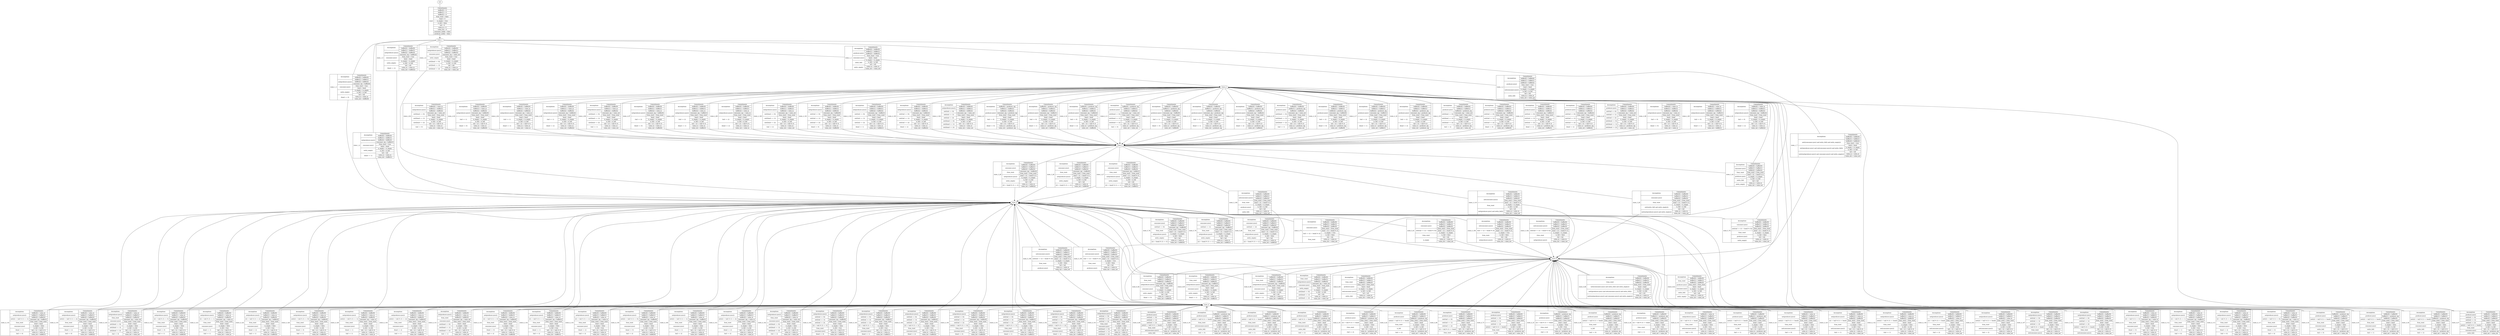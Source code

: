 digraph FIFO {  graph [rankdir=TD];  
init->op_reset[dir=none];
op_reset ->state_1;
op_reset[shape=record label ="{reset} | { Commitments | buffer[0] = 0|buffer[1] = 0|buffer[2] = 0|from_reset = false|head = 0|is_empty = true|is_full = false|tail = 0|value_in = 0|value_out = 0|consumer_notify = false|producer_notify = false}}"];
state_1->op_state_1_1[dir=none];
op_state_1_1 ->state_2;
op_state_1_1[shape=record label ="{state_1_1} | { Assumptions |producer.sync()|consumer.sync()|not(is_full)|not(is_empty)} | { Commitments | buffer[0] = buffer[0]|buffer[1] = buffer[1]|buffer[2] = buffer[2]|from_reset = true|head = head|is_empty = is_empty|is_full = is_full|tail = tail|value_in = value_in|value_out = value_out}}"];
state_1->op_state_1_2[dir=none];
op_state_1_2 ->state_4;
op_state_1_2[shape=record label ="{state_1_2} | { Assumptions |producer.sync()|not(consumer.sync())|not(is_full)} | { Commitments | buffer[0] = buffer[0]|buffer[1] = buffer[1]|buffer[2] = buffer[2]|from_reset = true|head = head|is_empty = is_empty|is_full = is_full|tail = tail|value_in = value_in|value_out = value_out}}"];
state_1->op_state_1_3[dir=none];
op_state_1_3 ->state_5;
op_state_1_3[shape=record label ="{state_1_3} | { Assumptions |not(producer.sync())|consumer.sync()|not(is_empty)|(head == 0)} | { Commitments | buffer[0] = buffer[0]|buffer[1] = buffer[1]|buffer[2] = buffer[2]|consumer_sig = buffer[0]|from_reset = true|head = head|is_empty = is_empty|is_full = is_full|tail = tail|value_in = value_in|value_out = buffer[0]}}"];
state_1->op_state_1_4[dir=none];
op_state_1_4 ->state_5;
op_state_1_4[shape=record label ="{state_1_4} | { Assumptions |not(producer.sync())|consumer.sync()|not(is_empty)|(head == 1)} | { Commitments | buffer[0] = buffer[0]|buffer[1] = buffer[1]|buffer[2] = buffer[2]|consumer_sig = buffer[1]|from_reset = true|head = head|is_empty = is_empty|is_full = is_full|tail = tail|value_in = value_in|value_out = buffer[1]}}"];
state_1->op_state_1_5[dir=none];
op_state_1_5 ->state_5;
op_state_1_5[shape=record label ="{state_1_5} | { Assumptions |not(producer.sync())|consumer.sync()|not(is_empty)|(head == 2)} | { Commitments | buffer[0] = buffer[0]|buffer[1] = buffer[1]|buffer[2] = buffer[2]|consumer_sig = buffer[2]|from_reset = true|head = head|is_empty = is_empty|is_full = is_full|tail = tail|value_in = value_in|value_out = buffer[2]}}"];
state_1->op_state_1_6[dir=none];
op_state_1_6 ->state_5;
op_state_1_6[shape=record label ="{state_1_6} | { Assumptions |not(producer.sync())|consumer.sync()|not(is_empty)|not((head == 0))|not((head == 1))|not((head == 2))} | { Commitments | buffer[0] = buffer[0]|buffer[1] = buffer[1]|buffer[2] = buffer[2]|consumer_sig = value_out|from_reset = true|head = head|is_empty = is_empty|is_full = is_full|tail = tail|value_in = value_in|value_out = value_out}}"];
state_1->op_state_1_7[dir=none];
op_state_1_7 ->state_6;
op_state_1_7[shape=record label ="{state_1_7} | { Assumptions |not(((consumer.sync() and not(is_full)) and not(is_empty)))|not(((producer.sync() and not(consumer.sync())) and not(is_full)))|not(((not(producer.sync()) and consumer.sync()) and not(is_empty)))} | { Commitments | buffer[0] = buffer[0]|buffer[1] = buffer[1]|buffer[2] = buffer[2]|from_reset = true|head = head|is_empty = is_empty|is_full = is_full|tail = tail|value_in = value_in|value_out = value_out}}"];
state_2->op_state_2_8[dir=none];
op_state_2_8 ->state_3;
op_state_2_8[shape=record label ="{state_2_8} | { Assumptions |producer.sync()|(tail == 0)|(head == 0)} | { Commitments | buffer[0] = producer_sig|buffer[1] = buffer[1]|buffer[2] = buffer[2]|consumer_sig = producer_sig|from_reset = from_reset|head = head|is_empty = is_empty|is_full = is_full|tail = ((1 + tail) % 3)|value_in = producer_sig|value_out = producer_sig}}"];
state_2->op_state_2_9[dir=none];
op_state_2_9 ->state_3;
op_state_2_9[shape=record label ="{state_2_9} | { Assumptions |producer.sync()|(tail == 0)|(head == 1)} | { Commitments | buffer[0] = producer_sig|buffer[1] = buffer[1]|buffer[2] = buffer[2]|consumer_sig = buffer[1]|from_reset = from_reset|head = head|is_empty = is_empty|is_full = is_full|tail = ((1 + tail) % 3)|value_in = producer_sig|value_out = buffer[1]}}"];
state_2->op_state_2_10[dir=none];
op_state_2_10 ->state_3;
op_state_2_10[shape=record label ="{state_2_10} | { Assumptions |producer.sync()|(tail == 0)|(head == 2)} | { Commitments | buffer[0] = producer_sig|buffer[1] = buffer[1]|buffer[2] = buffer[2]|consumer_sig = buffer[2]|from_reset = from_reset|head = head|is_empty = is_empty|is_full = is_full|tail = ((1 + tail) % 3)|value_in = producer_sig|value_out = buffer[2]}}"];
state_2->op_state_2_11[dir=none];
op_state_2_11 ->state_3;
op_state_2_11[shape=record label ="{state_2_11} | { Assumptions |producer.sync()|not((head == 0))|not((head == 1))|not((head == 2))|(tail == 0)} | { Commitments | buffer[0] = producer_sig|buffer[1] = buffer[1]|buffer[2] = buffer[2]|consumer_sig = value_out|from_reset = from_reset|head = head|is_empty = is_empty|is_full = is_full|tail = ((1 + tail) % 3)|value_in = producer_sig|value_out = value_out}}"];
state_2->op_state_2_12[dir=none];
op_state_2_12 ->state_3;
op_state_2_12[shape=record label ="{state_2_12} | { Assumptions |producer.sync()|(tail == 1)|(head == 0)} | { Commitments | buffer[0] = buffer[0]|buffer[1] = producer_sig|buffer[2] = buffer[2]|consumer_sig = buffer[0]|from_reset = from_reset|head = head|is_empty = is_empty|is_full = is_full|tail = ((1 + tail) % 3)|value_in = producer_sig|value_out = buffer[0]}}"];
state_2->op_state_2_13[dir=none];
op_state_2_13 ->state_3;
op_state_2_13[shape=record label ="{state_2_13} | { Assumptions |producer.sync()|(tail == 1)|(head == 1)} | { Commitments | buffer[0] = buffer[0]|buffer[1] = producer_sig|buffer[2] = buffer[2]|consumer_sig = producer_sig|from_reset = from_reset|head = head|is_empty = is_empty|is_full = is_full|tail = ((1 + tail) % 3)|value_in = producer_sig|value_out = producer_sig}}"];
state_2->op_state_2_14[dir=none];
op_state_2_14 ->state_3;
op_state_2_14[shape=record label ="{state_2_14} | { Assumptions |producer.sync()|(tail == 1)|(head == 2)} | { Commitments | buffer[0] = buffer[0]|buffer[1] = producer_sig|buffer[2] = buffer[2]|consumer_sig = buffer[2]|from_reset = from_reset|head = head|is_empty = is_empty|is_full = is_full|tail = ((1 + tail) % 3)|value_in = producer_sig|value_out = buffer[2]}}"];
state_2->op_state_2_15[dir=none];
op_state_2_15 ->state_3;
op_state_2_15[shape=record label ="{state_2_15} | { Assumptions |producer.sync()|not((head == 0))|not((head == 1))|not((head == 2))|(tail == 1)} | { Commitments | buffer[0] = buffer[0]|buffer[1] = producer_sig|buffer[2] = buffer[2]|consumer_sig = value_out|from_reset = from_reset|head = head|is_empty = is_empty|is_full = is_full|tail = ((1 + tail) % 3)|value_in = producer_sig|value_out = value_out}}"];
state_2->op_state_2_16[dir=none];
op_state_2_16 ->state_3;
op_state_2_16[shape=record label ="{state_2_16} | { Assumptions |producer.sync()|(tail == 2)|(head == 0)} | { Commitments | buffer[0] = buffer[0]|buffer[1] = buffer[1]|buffer[2] = producer_sig|consumer_sig = buffer[0]|from_reset = from_reset|head = head|is_empty = is_empty|is_full = is_full|tail = ((1 + tail) % 3)|value_in = producer_sig|value_out = buffer[0]}}"];
state_2->op_state_2_17[dir=none];
op_state_2_17 ->state_3;
op_state_2_17[shape=record label ="{state_2_17} | { Assumptions |producer.sync()|(tail == 2)|(head == 1)} | { Commitments | buffer[0] = buffer[0]|buffer[1] = buffer[1]|buffer[2] = producer_sig|consumer_sig = buffer[1]|from_reset = from_reset|head = head|is_empty = is_empty|is_full = is_full|tail = ((1 + tail) % 3)|value_in = producer_sig|value_out = buffer[1]}}"];
state_2->op_state_2_18[dir=none];
op_state_2_18 ->state_3;
op_state_2_18[shape=record label ="{state_2_18} | { Assumptions |producer.sync()|(tail == 2)|(head == 2)} | { Commitments | buffer[0] = buffer[0]|buffer[1] = buffer[1]|buffer[2] = producer_sig|consumer_sig = producer_sig|from_reset = from_reset|head = head|is_empty = is_empty|is_full = is_full|tail = ((1 + tail) % 3)|value_in = producer_sig|value_out = producer_sig}}"];
state_2->op_state_2_19[dir=none];
op_state_2_19 ->state_3;
op_state_2_19[shape=record label ="{state_2_19} | { Assumptions |producer.sync()|not((head == 0))|not((head == 1))|not((head == 2))|(tail == 2)} | { Commitments | buffer[0] = buffer[0]|buffer[1] = buffer[1]|buffer[2] = producer_sig|consumer_sig = value_out|from_reset = from_reset|head = head|is_empty = is_empty|is_full = is_full|tail = ((1 + tail) % 3)|value_in = producer_sig|value_out = value_out}}"];
state_2->op_state_2_20[dir=none];
op_state_2_20 ->state_3;
op_state_2_20[shape=record label ="{state_2_20} | { Assumptions |producer.sync()|not((tail == 0))|not((tail == 1))|not((tail == 2))|(head == 0)} | { Commitments | buffer[0] = buffer[0]|buffer[1] = buffer[1]|buffer[2] = buffer[2]|consumer_sig = buffer[0]|from_reset = from_reset|head = head|is_empty = is_empty|is_full = is_full|tail = ((1 + tail) % 3)|value_in = producer_sig|value_out = buffer[0]}}"];
state_2->op_state_2_21[dir=none];
op_state_2_21 ->state_3;
op_state_2_21[shape=record label ="{state_2_21} | { Assumptions |producer.sync()|not((tail == 0))|not((tail == 1))|not((tail == 2))|(head == 1)} | { Commitments | buffer[0] = buffer[0]|buffer[1] = buffer[1]|buffer[2] = buffer[2]|consumer_sig = buffer[1]|from_reset = from_reset|head = head|is_empty = is_empty|is_full = is_full|tail = ((1 + tail) % 3)|value_in = producer_sig|value_out = buffer[1]}}"];
state_2->op_state_2_22[dir=none];
op_state_2_22 ->state_3;
op_state_2_22[shape=record label ="{state_2_22} | { Assumptions |producer.sync()|not((tail == 0))|not((tail == 1))|not((tail == 2))|(head == 2)} | { Commitments | buffer[0] = buffer[0]|buffer[1] = buffer[1]|buffer[2] = buffer[2]|consumer_sig = buffer[2]|from_reset = from_reset|head = head|is_empty = is_empty|is_full = is_full|tail = ((1 + tail) % 3)|value_in = producer_sig|value_out = buffer[2]}}"];
state_2->op_state_2_23[dir=none];
op_state_2_23 ->state_3;
op_state_2_23[shape=record label ="{state_2_23} | { Assumptions |producer.sync()|not((tail == 0))|not((tail == 1))|not((tail == 2))|not((head == 0))|not((head == 1))|not((head == 2))} | { Commitments | buffer[0] = buffer[0]|buffer[1] = buffer[1]|buffer[2] = buffer[2]|consumer_sig = value_out|from_reset = from_reset|head = head|is_empty = is_empty|is_full = is_full|tail = ((1 + tail) % 3)|value_in = producer_sig|value_out = value_out}}"];
state_2->op_state_2_89[dir=none];
op_state_2_89 ->state_3;
op_state_2_89[shape=record label ="{state_2_89} | { Assumptions |not(producer.sync())|(tail == 0)|(head == 0)} | { Commitments | buffer[0] = value_in|buffer[1] = buffer[1]|buffer[2] = buffer[2]|consumer_sig = value_in|from_reset = from_reset|head = head|is_empty = is_empty|is_full = is_full|tail = ((1 + tail) % 3)|value_in = value_in|value_out = value_in}}"];
state_2->op_state_2_90[dir=none];
op_state_2_90 ->state_3;
op_state_2_90[shape=record label ="{state_2_90} | { Assumptions |not(producer.sync())|(tail == 0)|(head == 1)} | { Commitments | buffer[0] = value_in|buffer[1] = buffer[1]|buffer[2] = buffer[2]|consumer_sig = buffer[1]|from_reset = from_reset|head = head|is_empty = is_empty|is_full = is_full|tail = ((1 + tail) % 3)|value_in = value_in|value_out = buffer[1]}}"];
state_2->op_state_2_91[dir=none];
op_state_2_91 ->state_3;
op_state_2_91[shape=record label ="{state_2_91} | { Assumptions |not(producer.sync())|(tail == 0)|(head == 2)} | { Commitments | buffer[0] = value_in|buffer[1] = buffer[1]|buffer[2] = buffer[2]|consumer_sig = buffer[2]|from_reset = from_reset|head = head|is_empty = is_empty|is_full = is_full|tail = ((1 + tail) % 3)|value_in = value_in|value_out = buffer[2]}}"];
state_2->op_state_2_92[dir=none];
op_state_2_92 ->state_3;
op_state_2_92[shape=record label ="{state_2_92} | { Assumptions |not(producer.sync())|not((head == 0))|not((head == 1))|not((head == 2))|(tail == 0)} | { Commitments | buffer[0] = value_in|buffer[1] = buffer[1]|buffer[2] = buffer[2]|consumer_sig = value_out|from_reset = from_reset|head = head|is_empty = is_empty|is_full = is_full|tail = ((1 + tail) % 3)|value_in = value_in|value_out = value_out}}"];
state_2->op_state_2_93[dir=none];
op_state_2_93 ->state_3;
op_state_2_93[shape=record label ="{state_2_93} | { Assumptions |not(producer.sync())|(tail == 1)|(head == 0)} | { Commitments | buffer[0] = buffer[0]|buffer[1] = value_in|buffer[2] = buffer[2]|consumer_sig = buffer[0]|from_reset = from_reset|head = head|is_empty = is_empty|is_full = is_full|tail = ((1 + tail) % 3)|value_in = value_in|value_out = buffer[0]}}"];
state_2->op_state_2_94[dir=none];
op_state_2_94 ->state_3;
op_state_2_94[shape=record label ="{state_2_94} | { Assumptions |not(producer.sync())|(tail == 1)|(head == 1)} | { Commitments | buffer[0] = buffer[0]|buffer[1] = value_in|buffer[2] = buffer[2]|consumer_sig = value_in|from_reset = from_reset|head = head|is_empty = is_empty|is_full = is_full|tail = ((1 + tail) % 3)|value_in = value_in|value_out = value_in}}"];
state_2->op_state_2_95[dir=none];
op_state_2_95 ->state_3;
op_state_2_95[shape=record label ="{state_2_95} | { Assumptions |not(producer.sync())|(tail == 1)|(head == 2)} | { Commitments | buffer[0] = buffer[0]|buffer[1] = value_in|buffer[2] = buffer[2]|consumer_sig = buffer[2]|from_reset = from_reset|head = head|is_empty = is_empty|is_full = is_full|tail = ((1 + tail) % 3)|value_in = value_in|value_out = buffer[2]}}"];
state_2->op_state_2_96[dir=none];
op_state_2_96 ->state_3;
op_state_2_96[shape=record label ="{state_2_96} | { Assumptions |not(producer.sync())|not((head == 0))|not((head == 1))|not((head == 2))|(tail == 1)} | { Commitments | buffer[0] = buffer[0]|buffer[1] = value_in|buffer[2] = buffer[2]|consumer_sig = value_out|from_reset = from_reset|head = head|is_empty = is_empty|is_full = is_full|tail = ((1 + tail) % 3)|value_in = value_in|value_out = value_out}}"];
state_2->op_state_2_97[dir=none];
op_state_2_97 ->state_3;
op_state_2_97[shape=record label ="{state_2_97} | { Assumptions |not(producer.sync())|(tail == 2)|(head == 0)} | { Commitments | buffer[0] = buffer[0]|buffer[1] = buffer[1]|buffer[2] = value_in|consumer_sig = buffer[0]|from_reset = from_reset|head = head|is_empty = is_empty|is_full = is_full|tail = ((1 + tail) % 3)|value_in = value_in|value_out = buffer[0]}}"];
state_2->op_state_2_98[dir=none];
op_state_2_98 ->state_3;
op_state_2_98[shape=record label ="{state_2_98} | { Assumptions |not(producer.sync())|(tail == 2)|(head == 1)} | { Commitments | buffer[0] = buffer[0]|buffer[1] = buffer[1]|buffer[2] = value_in|consumer_sig = buffer[1]|from_reset = from_reset|head = head|is_empty = is_empty|is_full = is_full|tail = ((1 + tail) % 3)|value_in = value_in|value_out = buffer[1]}}"];
state_2->op_state_2_99[dir=none];
op_state_2_99 ->state_3;
op_state_2_99[shape=record label ="{state_2_99} | { Assumptions |not(producer.sync())|(tail == 2)|(head == 2)} | { Commitments | buffer[0] = buffer[0]|buffer[1] = buffer[1]|buffer[2] = value_in|consumer_sig = value_in|from_reset = from_reset|head = head|is_empty = is_empty|is_full = is_full|tail = ((1 + tail) % 3)|value_in = value_in|value_out = value_in}}"];
state_2->op_state_2_100[dir=none];
op_state_2_100 ->state_3;
op_state_2_100[shape=record label ="{state_2_100} | { Assumptions |not(producer.sync())|not((head == 0))|not((head == 1))|not((head == 2))|(tail == 2)} | { Commitments | buffer[0] = buffer[0]|buffer[1] = buffer[1]|buffer[2] = value_in|consumer_sig = value_out|from_reset = from_reset|head = head|is_empty = is_empty|is_full = is_full|tail = ((1 + tail) % 3)|value_in = value_in|value_out = value_out}}"];
state_2->op_state_2_101[dir=none];
op_state_2_101 ->state_3;
op_state_2_101[shape=record label ="{state_2_101} | { Assumptions |not(producer.sync())|not((tail == 0))|not((tail == 1))|not((tail == 2))|(head == 0)} | { Commitments | buffer[0] = buffer[0]|buffer[1] = buffer[1]|buffer[2] = buffer[2]|consumer_sig = buffer[0]|from_reset = from_reset|head = head|is_empty = is_empty|is_full = is_full|tail = ((1 + tail) % 3)|value_in = value_in|value_out = buffer[0]}}"];
state_2->op_state_2_102[dir=none];
op_state_2_102 ->state_3;
op_state_2_102[shape=record label ="{state_2_102} | { Assumptions |not(producer.sync())|not((tail == 0))|not((tail == 1))|not((tail == 2))|(head == 1)} | { Commitments | buffer[0] = buffer[0]|buffer[1] = buffer[1]|buffer[2] = buffer[2]|consumer_sig = buffer[1]|from_reset = from_reset|head = head|is_empty = is_empty|is_full = is_full|tail = ((1 + tail) % 3)|value_in = value_in|value_out = buffer[1]}}"];
state_2->op_state_2_103[dir=none];
op_state_2_103 ->state_3;
op_state_2_103[shape=record label ="{state_2_103} | { Assumptions |not(producer.sync())|not((tail == 0))|not((tail == 1))|not((tail == 2))|(head == 2)} | { Commitments | buffer[0] = buffer[0]|buffer[1] = buffer[1]|buffer[2] = buffer[2]|consumer_sig = buffer[2]|from_reset = from_reset|head = head|is_empty = is_empty|is_full = is_full|tail = ((1 + tail) % 3)|value_in = value_in|value_out = buffer[2]}}"];
state_2->op_state_2_104[dir=none];
op_state_2_104 ->state_3;
op_state_2_104[shape=record label ="{state_2_104} | { Assumptions |not(producer.sync())|not((tail == 0))|not((tail == 1))|not((tail == 2))|not((head == 0))|not((head == 1))|not((head == 2))} | { Commitments | buffer[0] = buffer[0]|buffer[1] = buffer[1]|buffer[2] = buffer[2]|consumer_sig = value_out|from_reset = from_reset|head = head|is_empty = is_empty|is_full = is_full|tail = ((1 + tail) % 3)|value_in = value_in|value_out = value_out}}"];
state_3->op_state_3_24[dir=none];
op_state_3_24 ->state_2;
op_state_3_24[shape=record label ="{state_3_24} | { Assumptions |consumer.sync()|from_reset|producer.sync()|not(is_full)|not(is_empty)} | { Commitments | buffer[0] = buffer[0]|buffer[1] = buffer[1]|buffer[2] = buffer[2]|from_reset = from_reset|head = ((1 + head) % 3)|is_empty = is_empty|is_full = is_full|tail = tail|value_in = value_in|value_out = value_out}}"];
state_3->op_state_3_26[dir=none];
op_state_3_26 ->state_5;
op_state_3_26[shape=record label ="{state_3_26} | { Assumptions |consumer.sync()|from_reset|not(producer.sync())|not(is_empty)|(((1 + head) % 3) == 0)} | { Commitments | buffer[0] = buffer[0]|buffer[1] = buffer[1]|buffer[2] = buffer[2]|consumer_sig = buffer[0]|from_reset = from_reset|head = ((1 + head) % 3)|is_empty = is_empty|is_full = is_full|tail = tail|value_in = value_in|value_out = buffer[0]}}"];
state_3->op_state_3_27[dir=none];
op_state_3_27 ->state_5;
op_state_3_27[shape=record label ="{state_3_27} | { Assumptions |consumer.sync()|from_reset|not(producer.sync())|not(is_empty)|(((1 + head) % 3) == 1)} | { Commitments | buffer[0] = buffer[0]|buffer[1] = buffer[1]|buffer[2] = buffer[2]|consumer_sig = buffer[1]|from_reset = from_reset|head = ((1 + head) % 3)|is_empty = is_empty|is_full = is_full|tail = tail|value_in = value_in|value_out = buffer[1]}}"];
state_3->op_state_3_28[dir=none];
op_state_3_28 ->state_5;
op_state_3_28[shape=record label ="{state_3_28} | { Assumptions |consumer.sync()|from_reset|not(producer.sync())|not(is_empty)|(((1 + head) % 3) == 2)} | { Commitments | buffer[0] = buffer[0]|buffer[1] = buffer[1]|buffer[2] = buffer[2]|consumer_sig = buffer[2]|from_reset = from_reset|head = ((1 + head) % 3)|is_empty = is_empty|is_full = is_full|tail = tail|value_in = value_in|value_out = buffer[2]}}"];
state_3->op_state_3_29[dir=none];
op_state_3_29 ->state_6;
op_state_3_29[shape=record label ="{state_3_29} | { Assumptions |consumer.sync()|from_reset|not((not(is_full) and not(is_empty)))|not((not(producer.sync()) and not(is_empty)))} | { Commitments | buffer[0] = buffer[0]|buffer[1] = buffer[1]|buffer[2] = buffer[2]|from_reset = from_reset|head = ((1 + head) % 3)|is_empty = is_empty|is_full = is_full|tail = tail|value_in = value_in|value_out = value_out}}"];
state_3->op_state_3_106[dir=none];
op_state_3_106 ->state_4;
op_state_3_106[shape=record label ="{state_3_106} | { Assumptions |not(consumer.sync())|from_reset|producer.sync()|not(is_full)} | { Commitments | buffer[0] = buffer[0]|buffer[1] = buffer[1]|buffer[2] = buffer[2]|from_reset = from_reset|head = ((1 + head) % 3)|is_empty = is_empty|is_full = is_full|tail = tail|value_in = value_in|value_out = value_out}}"];
state_3->op_state_3_110[dir=none];
op_state_3_110 ->state_6;
op_state_3_110[shape=record label ="{state_3_110} | { Assumptions |not(consumer.sync())|from_reset|not((producer.sync() and not(is_full)))} | { Commitments | buffer[0] = buffer[0]|buffer[1] = buffer[1]|buffer[2] = buffer[2]|from_reset = from_reset|head = ((1 + head) % 3)|is_empty = is_empty|is_full = is_full|tail = tail|value_in = value_in|value_out = value_out}}"];
state_4->op_state_4_33[dir=none];
op_state_4_33 ->state_6;
op_state_4_33[shape=record label ="{state_4_33} | { Assumptions |producer.sync()|(((1 + tail) % 3) == head)|from_reset|(tail == 0)} | { Commitments | buffer[0] = producer_sig|buffer[1] = buffer[1]|buffer[2] = buffer[2]|from_reset = from_reset|head = head|is_empty = false|is_full = true|tail = ((1 + tail) % 3)|value_in = producer_sig|value_out = value_out}}"];
state_4->op_state_4_34[dir=none];
op_state_4_34 ->state_2;
op_state_4_34[shape=record label ="{state_4_34} | { Assumptions |producer.sync()|not((((1 + tail) % 3) == head))|from_reset|consumer.sync()|not(is_full)|(tail == 0)} | { Commitments | buffer[0] = producer_sig|buffer[1] = buffer[1]|buffer[2] = buffer[2]|from_reset = from_reset|head = head|is_empty = false|is_full = is_full|tail = ((1 + tail) % 3)|value_in = producer_sig|value_out = value_out}}"];
state_4->op_state_4_35[dir=none];
op_state_4_35 ->state_4;
op_state_4_35[shape=record label ="{state_4_35} | { Assumptions |producer.sync()|not((((1 + tail) % 3) == head))|from_reset|not(consumer.sync())|not(is_full)|(tail == 0)} | { Commitments | buffer[0] = producer_sig|buffer[1] = buffer[1]|buffer[2] = buffer[2]|from_reset = from_reset|head = head|is_empty = false|is_full = is_full|tail = ((1 + tail) % 3)|value_in = producer_sig|value_out = value_out}}"];
state_4->op_state_4_40[dir=none];
op_state_4_40 ->state_6;
op_state_4_40[shape=record label ="{state_4_40} | { Assumptions |producer.sync()|not((((1 + tail) % 3) == head))|from_reset|is_full|(tail == 0)} | { Commitments | buffer[0] = producer_sig|buffer[1] = buffer[1]|buffer[2] = buffer[2]|from_reset = from_reset|head = head|is_empty = false|is_full = is_full|tail = ((1 + tail) % 3)|value_in = producer_sig|value_out = value_out}}"];
state_4->op_state_4_44[dir=none];
op_state_4_44 ->state_6;
op_state_4_44[shape=record label ="{state_4_44} | { Assumptions |producer.sync()|(((1 + tail) % 3) == head)|from_reset|(tail == 1)} | { Commitments | buffer[0] = buffer[0]|buffer[1] = producer_sig|buffer[2] = buffer[2]|from_reset = from_reset|head = head|is_empty = false|is_full = true|tail = ((1 + tail) % 3)|value_in = producer_sig|value_out = value_out}}"];
state_4->op_state_4_45[dir=none];
op_state_4_45 ->state_2;
op_state_4_45[shape=record label ="{state_4_45} | { Assumptions |producer.sync()|not((((1 + tail) % 3) == head))|from_reset|consumer.sync()|not(is_full)|(tail == 1)} | { Commitments | buffer[0] = buffer[0]|buffer[1] = producer_sig|buffer[2] = buffer[2]|from_reset = from_reset|head = head|is_empty = false|is_full = is_full|tail = ((1 + tail) % 3)|value_in = producer_sig|value_out = value_out}}"];
state_4->op_state_4_46[dir=none];
op_state_4_46 ->state_4;
op_state_4_46[shape=record label ="{state_4_46} | { Assumptions |producer.sync()|not((((1 + tail) % 3) == head))|from_reset|not(consumer.sync())|not(is_full)|(tail == 1)} | { Commitments | buffer[0] = buffer[0]|buffer[1] = producer_sig|buffer[2] = buffer[2]|from_reset = from_reset|head = head|is_empty = false|is_full = is_full|tail = ((1 + tail) % 3)|value_in = producer_sig|value_out = value_out}}"];
state_4->op_state_4_51[dir=none];
op_state_4_51 ->state_6;
op_state_4_51[shape=record label ="{state_4_51} | { Assumptions |producer.sync()|not((((1 + tail) % 3) == head))|from_reset|is_full|(tail == 1)} | { Commitments | buffer[0] = buffer[0]|buffer[1] = producer_sig|buffer[2] = buffer[2]|from_reset = from_reset|head = head|is_empty = false|is_full = is_full|tail = ((1 + tail) % 3)|value_in = producer_sig|value_out = value_out}}"];
state_4->op_state_4_55[dir=none];
op_state_4_55 ->state_6;
op_state_4_55[shape=record label ="{state_4_55} | { Assumptions |producer.sync()|(((1 + tail) % 3) == head)|from_reset|(tail == 2)} | { Commitments | buffer[0] = buffer[0]|buffer[1] = buffer[1]|buffer[2] = producer_sig|from_reset = from_reset|head = head|is_empty = false|is_full = true|tail = ((1 + tail) % 3)|value_in = producer_sig|value_out = value_out}}"];
state_4->op_state_4_56[dir=none];
op_state_4_56 ->state_2;
op_state_4_56[shape=record label ="{state_4_56} | { Assumptions |producer.sync()|not((((1 + tail) % 3) == head))|from_reset|consumer.sync()|not(is_full)|(tail == 2)} | { Commitments | buffer[0] = buffer[0]|buffer[1] = buffer[1]|buffer[2] = producer_sig|from_reset = from_reset|head = head|is_empty = false|is_full = is_full|tail = ((1 + tail) % 3)|value_in = producer_sig|value_out = value_out}}"];
state_4->op_state_4_57[dir=none];
op_state_4_57 ->state_4;
op_state_4_57[shape=record label ="{state_4_57} | { Assumptions |producer.sync()|not((((1 + tail) % 3) == head))|from_reset|not(consumer.sync())|not(is_full)|(tail == 2)} | { Commitments | buffer[0] = buffer[0]|buffer[1] = buffer[1]|buffer[2] = producer_sig|from_reset = from_reset|head = head|is_empty = false|is_full = is_full|tail = ((1 + tail) % 3)|value_in = producer_sig|value_out = value_out}}"];
state_4->op_state_4_62[dir=none];
op_state_4_62 ->state_6;
op_state_4_62[shape=record label ="{state_4_62} | { Assumptions |producer.sync()|not((((1 + tail) % 3) == head))|from_reset|is_full|(tail == 2)} | { Commitments | buffer[0] = buffer[0]|buffer[1] = buffer[1]|buffer[2] = producer_sig|from_reset = from_reset|head = head|is_empty = false|is_full = is_full|tail = ((1 + tail) % 3)|value_in = producer_sig|value_out = value_out}}"];
state_4->op_state_4_66[dir=none];
op_state_4_66 ->state_6;
op_state_4_66[shape=record label ="{state_4_66} | { Assumptions |producer.sync()|not((tail == 0))|not((tail == 1))|not((tail == 2))|(((1 + tail) % 3) == head)|from_reset} | { Commitments | buffer[0] = buffer[0]|buffer[1] = buffer[1]|buffer[2] = buffer[2]|from_reset = from_reset|head = head|is_empty = false|is_full = true|tail = ((1 + tail) % 3)|value_in = producer_sig|value_out = value_out}}"];
state_4->op_state_4_67[dir=none];
op_state_4_67 ->state_2;
op_state_4_67[shape=record label ="{state_4_67} | { Assumptions |producer.sync()|not((tail == 0))|not((tail == 1))|not((tail == 2))|not((((1 + tail) % 3) == head))|from_reset|consumer.sync()|not(is_full)} | { Commitments | buffer[0] = buffer[0]|buffer[1] = buffer[1]|buffer[2] = buffer[2]|from_reset = from_reset|head = head|is_empty = false|is_full = is_full|tail = ((1 + tail) % 3)|value_in = producer_sig|value_out = value_out}}"];
state_4->op_state_4_68[dir=none];
op_state_4_68 ->state_4;
op_state_4_68[shape=record label ="{state_4_68} | { Assumptions |producer.sync()|not((tail == 0))|not((tail == 1))|not((tail == 2))|not((((1 + tail) % 3) == head))|from_reset|not(consumer.sync())|not(is_full)} | { Commitments | buffer[0] = buffer[0]|buffer[1] = buffer[1]|buffer[2] = buffer[2]|from_reset = from_reset|head = head|is_empty = false|is_full = is_full|tail = ((1 + tail) % 3)|value_in = producer_sig|value_out = value_out}}"];
state_4->op_state_4_73[dir=none];
op_state_4_73 ->state_6;
op_state_4_73[shape=record label ="{state_4_73} | { Assumptions |producer.sync()|not((tail == 0))|not((tail == 1))|not((tail == 2))|not((((1 + tail) % 3) == head))|from_reset|is_full} | { Commitments | buffer[0] = buffer[0]|buffer[1] = buffer[1]|buffer[2] = buffer[2]|from_reset = from_reset|head = head|is_empty = false|is_full = is_full|tail = ((1 + tail) % 3)|value_in = producer_sig|value_out = value_out}}"];
state_4->op_state_4_111[dir=none];
op_state_4_111 ->state_5;
op_state_4_111[shape=record label ="{state_4_111} | { Assumptions |not(producer.sync())|(((1 + tail) % 3) == 0)|from_reset|consumer.sync()|(head == 0)|(tail == 0)} | { Commitments | buffer[0] = value_in|buffer[1] = buffer[1]|buffer[2] = buffer[2]|consumer_sig = value_in|from_reset = from_reset|head = head|is_empty = false|is_full = true|tail = ((1 + tail) % 3)|value_in = value_in|value_out = value_in}}"];
state_4->op_state_4_112[dir=none];
op_state_4_112 ->state_5;
op_state_4_112[shape=record label ="{state_4_112} | { Assumptions |not(producer.sync())|(((1 + tail) % 3) == 1)|from_reset|consumer.sync()|(head == 1)|(tail == 0)} | { Commitments | buffer[0] = value_in|buffer[1] = buffer[1]|buffer[2] = buffer[2]|consumer_sig = buffer[1]|from_reset = from_reset|head = head|is_empty = false|is_full = true|tail = ((1 + tail) % 3)|value_in = value_in|value_out = buffer[1]}}"];
state_4->op_state_4_113[dir=none];
op_state_4_113 ->state_5;
op_state_4_113[shape=record label ="{state_4_113} | { Assumptions |not(producer.sync())|(((1 + tail) % 3) == 2)|from_reset|consumer.sync()|(head == 2)|(tail == 0)} | { Commitments | buffer[0] = value_in|buffer[1] = buffer[1]|buffer[2] = buffer[2]|consumer_sig = buffer[2]|from_reset = from_reset|head = head|is_empty = false|is_full = true|tail = ((1 + tail) % 3)|value_in = value_in|value_out = buffer[2]}}"];
state_4->op_state_4_114[dir=none];
op_state_4_114 ->state_6;
op_state_4_114[shape=record label ="{state_4_114} | { Assumptions |not(producer.sync())|(((1 + tail) % 3) == head)|from_reset|not(consumer.sync())|(tail == 0)} | { Commitments | buffer[0] = value_in|buffer[1] = buffer[1]|buffer[2] = buffer[2]|from_reset = from_reset|head = head|is_empty = false|is_full = true|tail = ((1 + tail) % 3)|value_in = value_in|value_out = value_out}}"];
state_4->op_state_4_117[dir=none];
op_state_4_117 ->state_5;
op_state_4_117[shape=record label ="{state_4_117} | { Assumptions |not(producer.sync())|not((((1 + tail) % 3) == 0))|from_reset|consumer.sync()|(head == 0)|(tail == 0)} | { Commitments | buffer[0] = value_in|buffer[1] = buffer[1]|buffer[2] = buffer[2]|consumer_sig = value_in|from_reset = from_reset|head = head|is_empty = false|is_full = is_full|tail = ((1 + tail) % 3)|value_in = value_in|value_out = value_in}}"];
state_4->op_state_4_118[dir=none];
op_state_4_118 ->state_5;
op_state_4_118[shape=record label ="{state_4_118} | { Assumptions |not(producer.sync())|not((((1 + tail) % 3) == 1))|from_reset|consumer.sync()|(head == 1)|(tail == 0)} | { Commitments | buffer[0] = value_in|buffer[1] = buffer[1]|buffer[2] = buffer[2]|consumer_sig = buffer[1]|from_reset = from_reset|head = head|is_empty = false|is_full = is_full|tail = ((1 + tail) % 3)|value_in = value_in|value_out = buffer[1]}}"];
state_4->op_state_4_119[dir=none];
op_state_4_119 ->state_5;
op_state_4_119[shape=record label ="{state_4_119} | { Assumptions |not(producer.sync())|not((((1 + tail) % 3) == 2))|from_reset|consumer.sync()|(head == 2)|(tail == 0)} | { Commitments | buffer[0] = value_in|buffer[1] = buffer[1]|buffer[2] = buffer[2]|consumer_sig = buffer[2]|from_reset = from_reset|head = head|is_empty = false|is_full = is_full|tail = ((1 + tail) % 3)|value_in = value_in|value_out = buffer[2]}}"];
state_4->op_state_4_120[dir=none];
op_state_4_120 ->state_5;
op_state_4_120[shape=record label ="{state_4_120} | { Assumptions |not(producer.sync())|from_reset|consumer.sync()|not((head == 0))|not((head == 1))|not((head == 2))|(tail == 0)} | { Commitments | buffer[0] = value_in|buffer[1] = buffer[1]|buffer[2] = buffer[2]|consumer_sig = value_out|from_reset = from_reset|head = head|is_empty = false|is_full = is_full|tail = ((1 + tail) % 3)|value_in = value_in|value_out = value_out}}"];
state_4->op_state_4_121[dir=none];
op_state_4_121 ->state_6;
op_state_4_121[shape=record label ="{state_4_121} | { Assumptions |not(producer.sync())|not((((1 + tail) % 3) == head))|from_reset|not(consumer.sync())|(tail == 0)} | { Commitments | buffer[0] = value_in|buffer[1] = buffer[1]|buffer[2] = buffer[2]|from_reset = from_reset|head = head|is_empty = false|is_full = is_full|tail = ((1 + tail) % 3)|value_in = value_in|value_out = value_out}}"];
state_4->op_state_4_122[dir=none];
op_state_4_122 ->state_5;
op_state_4_122[shape=record label ="{state_4_122} | { Assumptions |not(producer.sync())|(((1 + tail) % 3) == 0)|from_reset|consumer.sync()|(head == 0)|(tail == 1)} | { Commitments | buffer[0] = buffer[0]|buffer[1] = value_in|buffer[2] = buffer[2]|consumer_sig = buffer[0]|from_reset = from_reset|head = head|is_empty = false|is_full = true|tail = ((1 + tail) % 3)|value_in = value_in|value_out = buffer[0]}}"];
state_4->op_state_4_123[dir=none];
op_state_4_123 ->state_5;
op_state_4_123[shape=record label ="{state_4_123} | { Assumptions |not(producer.sync())|(((1 + tail) % 3) == 1)|from_reset|consumer.sync()|(head == 1)|(tail == 1)} | { Commitments | buffer[0] = buffer[0]|buffer[1] = value_in|buffer[2] = buffer[2]|consumer_sig = value_in|from_reset = from_reset|head = head|is_empty = false|is_full = true|tail = ((1 + tail) % 3)|value_in = value_in|value_out = value_in}}"];
state_4->op_state_4_124[dir=none];
op_state_4_124 ->state_5;
op_state_4_124[shape=record label ="{state_4_124} | { Assumptions |not(producer.sync())|(((1 + tail) % 3) == 2)|from_reset|consumer.sync()|(head == 2)|(tail == 1)} | { Commitments | buffer[0] = buffer[0]|buffer[1] = value_in|buffer[2] = buffer[2]|consumer_sig = buffer[2]|from_reset = from_reset|head = head|is_empty = false|is_full = true|tail = ((1 + tail) % 3)|value_in = value_in|value_out = buffer[2]}}"];
state_4->op_state_4_125[dir=none];
op_state_4_125 ->state_6;
op_state_4_125[shape=record label ="{state_4_125} | { Assumptions |not(producer.sync())|(((1 + tail) % 3) == head)|from_reset|not(consumer.sync())|(tail == 1)} | { Commitments | buffer[0] = buffer[0]|buffer[1] = value_in|buffer[2] = buffer[2]|from_reset = from_reset|head = head|is_empty = false|is_full = true|tail = ((1 + tail) % 3)|value_in = value_in|value_out = value_out}}"];
state_4->op_state_4_128[dir=none];
op_state_4_128 ->state_5;
op_state_4_128[shape=record label ="{state_4_128} | { Assumptions |not(producer.sync())|not((((1 + tail) % 3) == 0))|from_reset|consumer.sync()|(head == 0)|(tail == 1)} | { Commitments | buffer[0] = buffer[0]|buffer[1] = value_in|buffer[2] = buffer[2]|consumer_sig = buffer[0]|from_reset = from_reset|head = head|is_empty = false|is_full = is_full|tail = ((1 + tail) % 3)|value_in = value_in|value_out = buffer[0]}}"];
state_4->op_state_4_129[dir=none];
op_state_4_129 ->state_5;
op_state_4_129[shape=record label ="{state_4_129} | { Assumptions |not(producer.sync())|not((((1 + tail) % 3) == 1))|from_reset|consumer.sync()|(head == 1)|(tail == 1)} | { Commitments | buffer[0] = buffer[0]|buffer[1] = value_in|buffer[2] = buffer[2]|consumer_sig = value_in|from_reset = from_reset|head = head|is_empty = false|is_full = is_full|tail = ((1 + tail) % 3)|value_in = value_in|value_out = value_in}}"];
state_4->op_state_4_130[dir=none];
op_state_4_130 ->state_5;
op_state_4_130[shape=record label ="{state_4_130} | { Assumptions |not(producer.sync())|not((((1 + tail) % 3) == 2))|from_reset|consumer.sync()|(head == 2)|(tail == 1)} | { Commitments | buffer[0] = buffer[0]|buffer[1] = value_in|buffer[2] = buffer[2]|consumer_sig = buffer[2]|from_reset = from_reset|head = head|is_empty = false|is_full = is_full|tail = ((1 + tail) % 3)|value_in = value_in|value_out = buffer[2]}}"];
state_4->op_state_4_131[dir=none];
op_state_4_131 ->state_5;
op_state_4_131[shape=record label ="{state_4_131} | { Assumptions |not(producer.sync())|from_reset|consumer.sync()|not((head == 0))|not((head == 1))|not((head == 2))|(tail == 1)} | { Commitments | buffer[0] = buffer[0]|buffer[1] = value_in|buffer[2] = buffer[2]|consumer_sig = value_out|from_reset = from_reset|head = head|is_empty = false|is_full = is_full|tail = ((1 + tail) % 3)|value_in = value_in|value_out = value_out}}"];
state_4->op_state_4_132[dir=none];
op_state_4_132 ->state_6;
op_state_4_132[shape=record label ="{state_4_132} | { Assumptions |not(producer.sync())|not((((1 + tail) % 3) == head))|from_reset|not(consumer.sync())|(tail == 1)} | { Commitments | buffer[0] = buffer[0]|buffer[1] = value_in|buffer[2] = buffer[2]|from_reset = from_reset|head = head|is_empty = false|is_full = is_full|tail = ((1 + tail) % 3)|value_in = value_in|value_out = value_out}}"];
state_4->op_state_4_133[dir=none];
op_state_4_133 ->state_5;
op_state_4_133[shape=record label ="{state_4_133} | { Assumptions |not(producer.sync())|(((1 + tail) % 3) == 0)|from_reset|consumer.sync()|(head == 0)|(tail == 2)} | { Commitments | buffer[0] = buffer[0]|buffer[1] = buffer[1]|buffer[2] = value_in|consumer_sig = buffer[0]|from_reset = from_reset|head = head|is_empty = false|is_full = true|tail = ((1 + tail) % 3)|value_in = value_in|value_out = buffer[0]}}"];
state_4->op_state_4_134[dir=none];
op_state_4_134 ->state_5;
op_state_4_134[shape=record label ="{state_4_134} | { Assumptions |not(producer.sync())|(((1 + tail) % 3) == 1)|from_reset|consumer.sync()|(head == 1)|(tail == 2)} | { Commitments | buffer[0] = buffer[0]|buffer[1] = buffer[1]|buffer[2] = value_in|consumer_sig = buffer[1]|from_reset = from_reset|head = head|is_empty = false|is_full = true|tail = ((1 + tail) % 3)|value_in = value_in|value_out = buffer[1]}}"];
state_4->op_state_4_135[dir=none];
op_state_4_135 ->state_5;
op_state_4_135[shape=record label ="{state_4_135} | { Assumptions |not(producer.sync())|(((1 + tail) % 3) == 2)|from_reset|consumer.sync()|(head == 2)|(tail == 2)} | { Commitments | buffer[0] = buffer[0]|buffer[1] = buffer[1]|buffer[2] = value_in|consumer_sig = value_in|from_reset = from_reset|head = head|is_empty = false|is_full = true|tail = ((1 + tail) % 3)|value_in = value_in|value_out = value_in}}"];
state_4->op_state_4_136[dir=none];
op_state_4_136 ->state_6;
op_state_4_136[shape=record label ="{state_4_136} | { Assumptions |not(producer.sync())|(((1 + tail) % 3) == head)|from_reset|not(consumer.sync())|(tail == 2)} | { Commitments | buffer[0] = buffer[0]|buffer[1] = buffer[1]|buffer[2] = value_in|from_reset = from_reset|head = head|is_empty = false|is_full = true|tail = ((1 + tail) % 3)|value_in = value_in|value_out = value_out}}"];
state_4->op_state_4_139[dir=none];
op_state_4_139 ->state_5;
op_state_4_139[shape=record label ="{state_4_139} | { Assumptions |not(producer.sync())|not((((1 + tail) % 3) == 0))|from_reset|consumer.sync()|(head == 0)|(tail == 2)} | { Commitments | buffer[0] = buffer[0]|buffer[1] = buffer[1]|buffer[2] = value_in|consumer_sig = buffer[0]|from_reset = from_reset|head = head|is_empty = false|is_full = is_full|tail = ((1 + tail) % 3)|value_in = value_in|value_out = buffer[0]}}"];
state_4->op_state_4_140[dir=none];
op_state_4_140 ->state_5;
op_state_4_140[shape=record label ="{state_4_140} | { Assumptions |not(producer.sync())|not((((1 + tail) % 3) == 1))|from_reset|consumer.sync()|(head == 1)|(tail == 2)} | { Commitments | buffer[0] = buffer[0]|buffer[1] = buffer[1]|buffer[2] = value_in|consumer_sig = buffer[1]|from_reset = from_reset|head = head|is_empty = false|is_full = is_full|tail = ((1 + tail) % 3)|value_in = value_in|value_out = buffer[1]}}"];
state_4->op_state_4_141[dir=none];
op_state_4_141 ->state_5;
op_state_4_141[shape=record label ="{state_4_141} | { Assumptions |not(producer.sync())|not((((1 + tail) % 3) == 2))|from_reset|consumer.sync()|(head == 2)|(tail == 2)} | { Commitments | buffer[0] = buffer[0]|buffer[1] = buffer[1]|buffer[2] = value_in|consumer_sig = value_in|from_reset = from_reset|head = head|is_empty = false|is_full = is_full|tail = ((1 + tail) % 3)|value_in = value_in|value_out = value_in}}"];
state_4->op_state_4_142[dir=none];
op_state_4_142 ->state_5;
op_state_4_142[shape=record label ="{state_4_142} | { Assumptions |not(producer.sync())|from_reset|consumer.sync()|not((head == 0))|not((head == 1))|not((head == 2))|(tail == 2)} | { Commitments | buffer[0] = buffer[0]|buffer[1] = buffer[1]|buffer[2] = value_in|consumer_sig = value_out|from_reset = from_reset|head = head|is_empty = false|is_full = is_full|tail = ((1 + tail) % 3)|value_in = value_in|value_out = value_out}}"];
state_4->op_state_4_143[dir=none];
op_state_4_143 ->state_6;
op_state_4_143[shape=record label ="{state_4_143} | { Assumptions |not(producer.sync())|not((((1 + tail) % 3) == head))|from_reset|not(consumer.sync())|(tail == 2)} | { Commitments | buffer[0] = buffer[0]|buffer[1] = buffer[1]|buffer[2] = value_in|from_reset = from_reset|head = head|is_empty = false|is_full = is_full|tail = ((1 + tail) % 3)|value_in = value_in|value_out = value_out}}"];
state_4->op_state_4_144[dir=none];
op_state_4_144 ->state_5;
op_state_4_144[shape=record label ="{state_4_144} | { Assumptions |not(producer.sync())|not((tail == 0))|not((tail == 1))|not((tail == 2))|(((1 + tail) % 3) == 0)|from_reset|consumer.sync()|(head == 0)} | { Commitments | buffer[0] = buffer[0]|buffer[1] = buffer[1]|buffer[2] = buffer[2]|consumer_sig = buffer[0]|from_reset = from_reset|head = head|is_empty = false|is_full = true|tail = ((1 + tail) % 3)|value_in = value_in|value_out = buffer[0]}}"];
state_4->op_state_4_145[dir=none];
op_state_4_145 ->state_5;
op_state_4_145[shape=record label ="{state_4_145} | { Assumptions |not(producer.sync())|not((tail == 0))|not((tail == 1))|not((tail == 2))|(((1 + tail) % 3) == 1)|from_reset|consumer.sync()|(head == 1)} | { Commitments | buffer[0] = buffer[0]|buffer[1] = buffer[1]|buffer[2] = buffer[2]|consumer_sig = buffer[1]|from_reset = from_reset|head = head|is_empty = false|is_full = true|tail = ((1 + tail) % 3)|value_in = value_in|value_out = buffer[1]}}"];
state_4->op_state_4_146[dir=none];
op_state_4_146 ->state_5;
op_state_4_146[shape=record label ="{state_4_146} | { Assumptions |not(producer.sync())|not((tail == 0))|not((tail == 1))|not((tail == 2))|(((1 + tail) % 3) == 2)|from_reset|consumer.sync()|(head == 2)} | { Commitments | buffer[0] = buffer[0]|buffer[1] = buffer[1]|buffer[2] = buffer[2]|consumer_sig = buffer[2]|from_reset = from_reset|head = head|is_empty = false|is_full = true|tail = ((1 + tail) % 3)|value_in = value_in|value_out = buffer[2]}}"];
state_4->op_state_4_147[dir=none];
op_state_4_147 ->state_6;
op_state_4_147[shape=record label ="{state_4_147} | { Assumptions |not(producer.sync())|not((tail == 0))|not((tail == 1))|not((tail == 2))|(((1 + tail) % 3) == head)|from_reset|not(consumer.sync())} | { Commitments | buffer[0] = buffer[0]|buffer[1] = buffer[1]|buffer[2] = buffer[2]|from_reset = from_reset|head = head|is_empty = false|is_full = true|tail = ((1 + tail) % 3)|value_in = value_in|value_out = value_out}}"];
state_4->op_state_4_150[dir=none];
op_state_4_150 ->state_5;
op_state_4_150[shape=record label ="{state_4_150} | { Assumptions |not(producer.sync())|not((tail == 0))|not((tail == 1))|not((tail == 2))|not((((1 + tail) % 3) == 0))|from_reset|consumer.sync()|(head == 0)} | { Commitments | buffer[0] = buffer[0]|buffer[1] = buffer[1]|buffer[2] = buffer[2]|consumer_sig = buffer[0]|from_reset = from_reset|head = head|is_empty = false|is_full = is_full|tail = ((1 + tail) % 3)|value_in = value_in|value_out = buffer[0]}}"];
state_4->op_state_4_151[dir=none];
op_state_4_151 ->state_5;
op_state_4_151[shape=record label ="{state_4_151} | { Assumptions |not(producer.sync())|not((tail == 0))|not((tail == 1))|not((tail == 2))|not((((1 + tail) % 3) == 1))|from_reset|consumer.sync()|(head == 1)} | { Commitments | buffer[0] = buffer[0]|buffer[1] = buffer[1]|buffer[2] = buffer[2]|consumer_sig = buffer[1]|from_reset = from_reset|head = head|is_empty = false|is_full = is_full|tail = ((1 + tail) % 3)|value_in = value_in|value_out = buffer[1]}}"];
state_4->op_state_4_152[dir=none];
op_state_4_152 ->state_5;
op_state_4_152[shape=record label ="{state_4_152} | { Assumptions |not(producer.sync())|not((tail == 0))|not((tail == 1))|not((tail == 2))|not((((1 + tail) % 3) == 2))|from_reset|consumer.sync()|(head == 2)} | { Commitments | buffer[0] = buffer[0]|buffer[1] = buffer[1]|buffer[2] = buffer[2]|consumer_sig = buffer[2]|from_reset = from_reset|head = head|is_empty = false|is_full = is_full|tail = ((1 + tail) % 3)|value_in = value_in|value_out = buffer[2]}}"];
state_4->op_state_4_153[dir=none];
op_state_4_153 ->state_5;
op_state_4_153[shape=record label ="{state_4_153} | { Assumptions |not(producer.sync())|not((tail == 0))|not((tail == 1))|not((tail == 2))|from_reset|consumer.sync()|not((head == 0))|not((head == 1))|not((head == 2))} | { Commitments | buffer[0] = buffer[0]|buffer[1] = buffer[1]|buffer[2] = buffer[2]|consumer_sig = value_out|from_reset = from_reset|head = head|is_empty = false|is_full = is_full|tail = ((1 + tail) % 3)|value_in = value_in|value_out = value_out}}"];
state_4->op_state_4_154[dir=none];
op_state_4_154 ->state_6;
op_state_4_154[shape=record label ="{state_4_154} | { Assumptions |not(producer.sync())|not((tail == 0))|not((tail == 1))|not((tail == 2))|not((((1 + tail) % 3) == head))|from_reset|not(consumer.sync())} | { Commitments | buffer[0] = buffer[0]|buffer[1] = buffer[1]|buffer[2] = buffer[2]|from_reset = from_reset|head = head|is_empty = false|is_full = is_full|tail = ((1 + tail) % 3)|value_in = value_in|value_out = value_out}}"];
state_5->op_state_5_75[dir=none];
op_state_5_75 ->state_6;
op_state_5_75[shape=record label ="{state_5_75} | { Assumptions |consumer.sync()|(tail == ((1 + head) % 3))|from_reset} | { Commitments | buffer[0] = buffer[0]|buffer[1] = buffer[1]|buffer[2] = buffer[2]|from_reset = from_reset|head = ((1 + head) % 3)|is_empty = true|is_full = false|tail = tail|value_in = value_in|value_out = value_out}}"];
state_5->op_state_5_76[dir=none];
op_state_5_76 ->state_2;
op_state_5_76[shape=record label ="{state_5_76} | { Assumptions |consumer.sync()|not((tail == ((1 + head) % 3)))|from_reset|producer.sync()|not(is_empty)} | { Commitments | buffer[0] = buffer[0]|buffer[1] = buffer[1]|buffer[2] = buffer[2]|from_reset = from_reset|head = ((1 + head) % 3)|is_empty = is_empty|is_full = false|tail = tail|value_in = value_in|value_out = value_out}}"];
state_5->op_state_5_78[dir=none];
op_state_5_78 ->state_5;
op_state_5_78[shape=record label ="{state_5_78} | { Assumptions |consumer.sync()|not((tail == 0))|from_reset|not(producer.sync())|not(is_empty)|(((1 + head) % 3) == 0)} | { Commitments | buffer[0] = buffer[0]|buffer[1] = buffer[1]|buffer[2] = buffer[2]|consumer_sig = buffer[0]|from_reset = from_reset|head = ((1 + head) % 3)|is_empty = is_empty|is_full = false|tail = tail|value_in = value_in|value_out = buffer[0]}}"];
state_5->op_state_5_79[dir=none];
op_state_5_79 ->state_5;
op_state_5_79[shape=record label ="{state_5_79} | { Assumptions |consumer.sync()|not((tail == 1))|from_reset|not(producer.sync())|not(is_empty)|(((1 + head) % 3) == 1)} | { Commitments | buffer[0] = buffer[0]|buffer[1] = buffer[1]|buffer[2] = buffer[2]|consumer_sig = buffer[1]|from_reset = from_reset|head = ((1 + head) % 3)|is_empty = is_empty|is_full = false|tail = tail|value_in = value_in|value_out = buffer[1]}}"];
state_5->op_state_5_80[dir=none];
op_state_5_80 ->state_5;
op_state_5_80[shape=record label ="{state_5_80} | { Assumptions |consumer.sync()|not((tail == 2))|from_reset|not(producer.sync())|not(is_empty)|(((1 + head) % 3) == 2)} | { Commitments | buffer[0] = buffer[0]|buffer[1] = buffer[1]|buffer[2] = buffer[2]|consumer_sig = buffer[2]|from_reset = from_reset|head = ((1 + head) % 3)|is_empty = is_empty|is_full = false|tail = tail|value_in = value_in|value_out = buffer[2]}}"];
state_5->op_state_5_81[dir=none];
op_state_5_81 ->state_6;
op_state_5_81[shape=record label ="{state_5_81} | { Assumptions |consumer.sync()|not((tail == ((1 + head) % 3)))|from_reset|is_empty} | { Commitments | buffer[0] = buffer[0]|buffer[1] = buffer[1]|buffer[2] = buffer[2]|from_reset = from_reset|head = ((1 + head) % 3)|is_empty = is_empty|is_full = false|tail = tail|value_in = value_in|value_out = value_out}}"];
state_5->op_state_5_155[dir=none];
op_state_5_155 ->state_4;
op_state_5_155[shape=record label ="{state_5_155} | { Assumptions |not(consumer.sync())|(tail == ((1 + head) % 3))|from_reset|producer.sync()} | { Commitments | buffer[0] = buffer[0]|buffer[1] = buffer[1]|buffer[2] = buffer[2]|from_reset = from_reset|head = ((1 + head) % 3)|is_empty = true|is_full = false|tail = tail|value_in = value_in|value_out = value_out}}"];
state_5->op_state_5_156[dir=none];
op_state_5_156 ->state_6;
op_state_5_156[shape=record label ="{state_5_156} | { Assumptions |not(consumer.sync())|(tail == ((1 + head) % 3))|from_reset|not(producer.sync())} | { Commitments | buffer[0] = buffer[0]|buffer[1] = buffer[1]|buffer[2] = buffer[2]|from_reset = from_reset|head = ((1 + head) % 3)|is_empty = true|is_full = false|tail = tail|value_in = value_in|value_out = value_out}}"];
state_5->op_state_5_158[dir=none];
op_state_5_158 ->state_4;
op_state_5_158[shape=record label ="{state_5_158} | { Assumptions |not(consumer.sync())|not((tail == ((1 + head) % 3)))|from_reset|producer.sync()} | { Commitments | buffer[0] = buffer[0]|buffer[1] = buffer[1]|buffer[2] = buffer[2]|from_reset = from_reset|head = ((1 + head) % 3)|is_empty = is_empty|is_full = false|tail = tail|value_in = value_in|value_out = value_out}}"];
state_5->op_state_5_162[dir=none];
op_state_5_162 ->state_6;
op_state_5_162[shape=record label ="{state_5_162} | { Assumptions |not(consumer.sync())|not((tail == ((1 + head) % 3)))|from_reset|not(producer.sync())} | { Commitments | buffer[0] = buffer[0]|buffer[1] = buffer[1]|buffer[2] = buffer[2]|from_reset = from_reset|head = ((1 + head) % 3)|is_empty = is_empty|is_full = false|tail = tail|value_in = value_in|value_out = value_out}}"];
state_6->op_state_6_82[dir=none];
op_state_6_82 ->state_2;
op_state_6_82[shape=record label ="{state_6_82} | { Assumptions |from_reset|producer.sync()|consumer.sync()|not(is_full)|not(is_empty)} | { Commitments | buffer[0] = buffer[0]|buffer[1] = buffer[1]|buffer[2] = buffer[2]|from_reset = from_reset|head = head|is_empty = is_empty|is_full = is_full|tail = tail|value_in = value_in|value_out = value_out}}"];
state_6->op_state_6_83[dir=none];
op_state_6_83 ->state_4;
op_state_6_83[shape=record label ="{state_6_83} | { Assumptions |from_reset|producer.sync()|not(consumer.sync())|not(is_full)} | { Commitments | buffer[0] = buffer[0]|buffer[1] = buffer[1]|buffer[2] = buffer[2]|from_reset = from_reset|head = head|is_empty = is_empty|is_full = is_full|tail = tail|value_in = value_in|value_out = value_out}}"];
state_6->op_state_6_84[dir=none];
op_state_6_84 ->state_5;
op_state_6_84[shape=record label ="{state_6_84} | { Assumptions |from_reset|not(producer.sync())|consumer.sync()|not(is_empty)|(head == 0)} | { Commitments | buffer[0] = buffer[0]|buffer[1] = buffer[1]|buffer[2] = buffer[2]|consumer_sig = buffer[0]|from_reset = from_reset|head = head|is_empty = is_empty|is_full = is_full|tail = tail|value_in = value_in|value_out = buffer[0]}}"];
state_6->op_state_6_85[dir=none];
op_state_6_85 ->state_5;
op_state_6_85[shape=record label ="{state_6_85} | { Assumptions |from_reset|not(producer.sync())|consumer.sync()|not(is_empty)|(head == 1)} | { Commitments | buffer[0] = buffer[0]|buffer[1] = buffer[1]|buffer[2] = buffer[2]|consumer_sig = buffer[1]|from_reset = from_reset|head = head|is_empty = is_empty|is_full = is_full|tail = tail|value_in = value_in|value_out = buffer[1]}}"];
state_6->op_state_6_86[dir=none];
op_state_6_86 ->state_5;
op_state_6_86[shape=record label ="{state_6_86} | { Assumptions |from_reset|not(producer.sync())|consumer.sync()|not(is_empty)|(head == 2)} | { Commitments | buffer[0] = buffer[0]|buffer[1] = buffer[1]|buffer[2] = buffer[2]|consumer_sig = buffer[2]|from_reset = from_reset|head = head|is_empty = is_empty|is_full = is_full|tail = tail|value_in = value_in|value_out = buffer[2]}}"];
state_6->op_state_6_87[dir=none];
op_state_6_87 ->state_5;
op_state_6_87[shape=record label ="{state_6_87} | { Assumptions |from_reset|not(producer.sync())|consumer.sync()|not(is_empty)|not((head == 0))|not((head == 1))|not((head == 2))} | { Commitments | buffer[0] = buffer[0]|buffer[1] = buffer[1]|buffer[2] = buffer[2]|consumer_sig = value_out|from_reset = from_reset|head = head|is_empty = is_empty|is_full = is_full|tail = tail|value_in = value_in|value_out = value_out}}"];
state_6->op_state_6_88[dir=none];
op_state_6_88 ->state_6;
op_state_6_88[shape=record label ="{state_6_88} | { Assumptions |from_reset|not(((consumer.sync() and not(is_full)) and not(is_empty)))|not(((producer.sync() and not(consumer.sync())) and not(is_full)))|not(((not(producer.sync()) and consumer.sync()) and not(is_empty)))} | { Commitments | buffer[0] = buffer[0]|buffer[1] = buffer[1]|buffer[2] = buffer[2]|from_reset = from_reset|head = head|is_empty = is_empty|is_full = is_full|tail = tail|value_in = value_in|value_out = value_out}}"];
init [ label ="init"];
state_1[ label ="state_1"];
state_2[ label ="state_2"];
state_3[ label ="state_3"];
state_4[ label ="state_4"];
state_5[ label ="state_5"];
state_6[ label ="state_6"];
}
